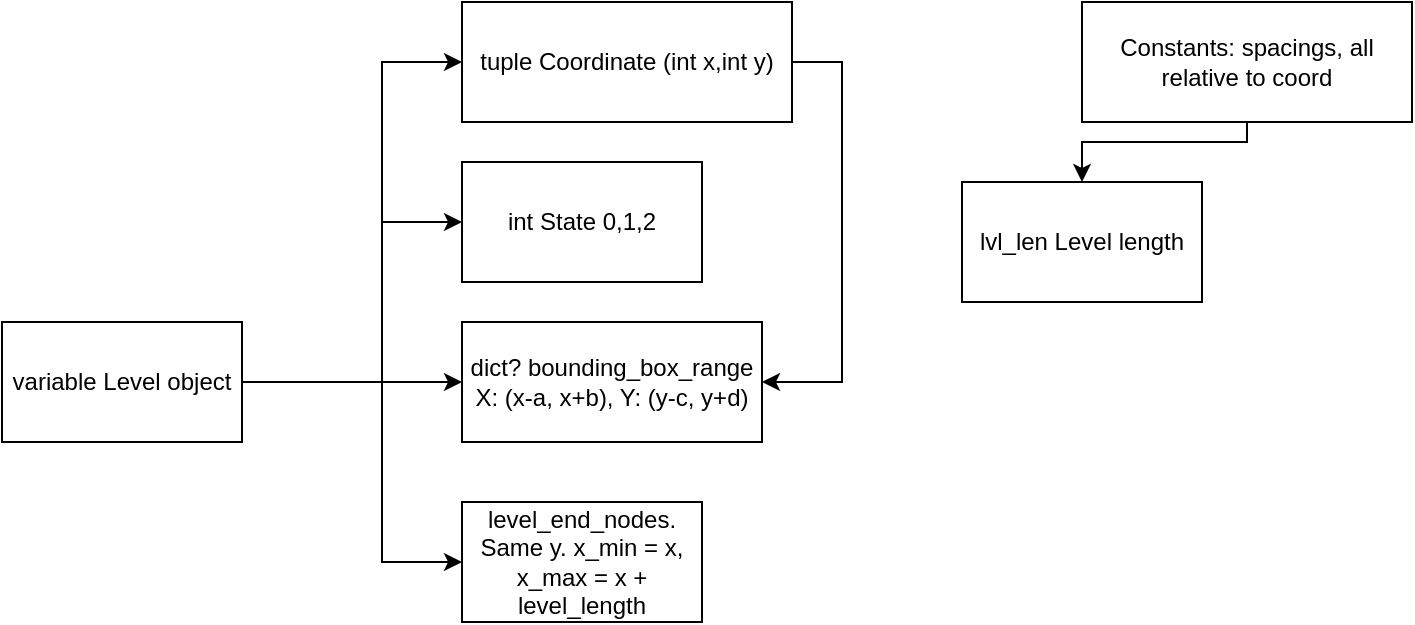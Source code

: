 <mxfile version="26.2.2">
  <diagram name="Page-1" id="ohrA6SfxLGF4J30sQuCR">
    <mxGraphModel dx="922" dy="776" grid="1" gridSize="10" guides="1" tooltips="1" connect="1" arrows="1" fold="1" page="1" pageScale="1" pageWidth="850" pageHeight="1100" math="0" shadow="0">
      <root>
        <mxCell id="0" />
        <mxCell id="1" parent="0" />
        <mxCell id="tWfSai3f463Ab8rX1NrQ-3" value="" style="edgeStyle=orthogonalEdgeStyle;rounded=0;orthogonalLoop=1;jettySize=auto;html=1;entryX=0;entryY=0.5;entryDx=0;entryDy=0;" edge="1" parent="1" source="tWfSai3f463Ab8rX1NrQ-1" target="tWfSai3f463Ab8rX1NrQ-2">
          <mxGeometry relative="1" as="geometry">
            <Array as="points">
              <mxPoint x="220" y="220" />
              <mxPoint x="220" y="60" />
            </Array>
          </mxGeometry>
        </mxCell>
        <mxCell id="tWfSai3f463Ab8rX1NrQ-6" style="edgeStyle=orthogonalEdgeStyle;rounded=0;orthogonalLoop=1;jettySize=auto;html=1;entryX=0;entryY=0.5;entryDx=0;entryDy=0;" edge="1" parent="1" source="tWfSai3f463Ab8rX1NrQ-1" target="tWfSai3f463Ab8rX1NrQ-4">
          <mxGeometry relative="1" as="geometry">
            <Array as="points">
              <mxPoint x="220" y="220" />
              <mxPoint x="220" y="140" />
            </Array>
          </mxGeometry>
        </mxCell>
        <mxCell id="tWfSai3f463Ab8rX1NrQ-10" value="" style="edgeStyle=orthogonalEdgeStyle;rounded=0;orthogonalLoop=1;jettySize=auto;html=1;" edge="1" parent="1" source="tWfSai3f463Ab8rX1NrQ-1" target="tWfSai3f463Ab8rX1NrQ-9">
          <mxGeometry relative="1" as="geometry" />
        </mxCell>
        <mxCell id="tWfSai3f463Ab8rX1NrQ-13" value="" style="edgeStyle=orthogonalEdgeStyle;rounded=0;orthogonalLoop=1;jettySize=auto;html=1;" edge="1" parent="1" source="tWfSai3f463Ab8rX1NrQ-1" target="tWfSai3f463Ab8rX1NrQ-12">
          <mxGeometry relative="1" as="geometry">
            <Array as="points">
              <mxPoint x="220" y="220" />
              <mxPoint x="220" y="310" />
            </Array>
          </mxGeometry>
        </mxCell>
        <mxCell id="tWfSai3f463Ab8rX1NrQ-1" value="variable Level object" style="whiteSpace=wrap;html=1;" vertex="1" parent="1">
          <mxGeometry x="30" y="190" width="120" height="60" as="geometry" />
        </mxCell>
        <mxCell id="tWfSai3f463Ab8rX1NrQ-11" style="edgeStyle=orthogonalEdgeStyle;rounded=0;orthogonalLoop=1;jettySize=auto;html=1;entryX=1;entryY=0.5;entryDx=0;entryDy=0;" edge="1" parent="1" source="tWfSai3f463Ab8rX1NrQ-2" target="tWfSai3f463Ab8rX1NrQ-9">
          <mxGeometry relative="1" as="geometry">
            <Array as="points">
              <mxPoint x="450" y="60" />
              <mxPoint x="450" y="220" />
            </Array>
          </mxGeometry>
        </mxCell>
        <mxCell id="tWfSai3f463Ab8rX1NrQ-2" value="tuple Coordinate (int x,int y)" style="whiteSpace=wrap;html=1;" vertex="1" parent="1">
          <mxGeometry x="260" y="30" width="165" height="60" as="geometry" />
        </mxCell>
        <mxCell id="tWfSai3f463Ab8rX1NrQ-4" value="int State 0,1,2" style="whiteSpace=wrap;html=1;" vertex="1" parent="1">
          <mxGeometry x="260" y="110" width="120" height="60" as="geometry" />
        </mxCell>
        <mxCell id="tWfSai3f463Ab8rX1NrQ-9" value="dict? bounding_box_range X: (x-a, x+b), Y: (y-c, y+d)" style="whiteSpace=wrap;html=1;" vertex="1" parent="1">
          <mxGeometry x="260" y="190" width="150" height="60" as="geometry" />
        </mxCell>
        <mxCell id="tWfSai3f463Ab8rX1NrQ-12" value="level_end_nodes. Same y. x_min = x, x_max = x + level_length" style="whiteSpace=wrap;html=1;" vertex="1" parent="1">
          <mxGeometry x="260" y="280" width="120" height="60" as="geometry" />
        </mxCell>
        <mxCell id="tWfSai3f463Ab8rX1NrQ-17" value="" style="edgeStyle=orthogonalEdgeStyle;rounded=0;orthogonalLoop=1;jettySize=auto;html=1;" edge="1" parent="1" source="tWfSai3f463Ab8rX1NrQ-14" target="tWfSai3f463Ab8rX1NrQ-16">
          <mxGeometry relative="1" as="geometry">
            <Array as="points">
              <mxPoint x="653" y="100" />
              <mxPoint x="570" y="100" />
            </Array>
          </mxGeometry>
        </mxCell>
        <mxCell id="tWfSai3f463Ab8rX1NrQ-14" value="Constants: spacings, all relative to coord" style="whiteSpace=wrap;html=1;" vertex="1" parent="1">
          <mxGeometry x="570" y="30" width="165" height="60" as="geometry" />
        </mxCell>
        <mxCell id="tWfSai3f463Ab8rX1NrQ-16" value="lvl_len Level length" style="whiteSpace=wrap;html=1;" vertex="1" parent="1">
          <mxGeometry x="510" y="120" width="120" height="60" as="geometry" />
        </mxCell>
      </root>
    </mxGraphModel>
  </diagram>
</mxfile>
